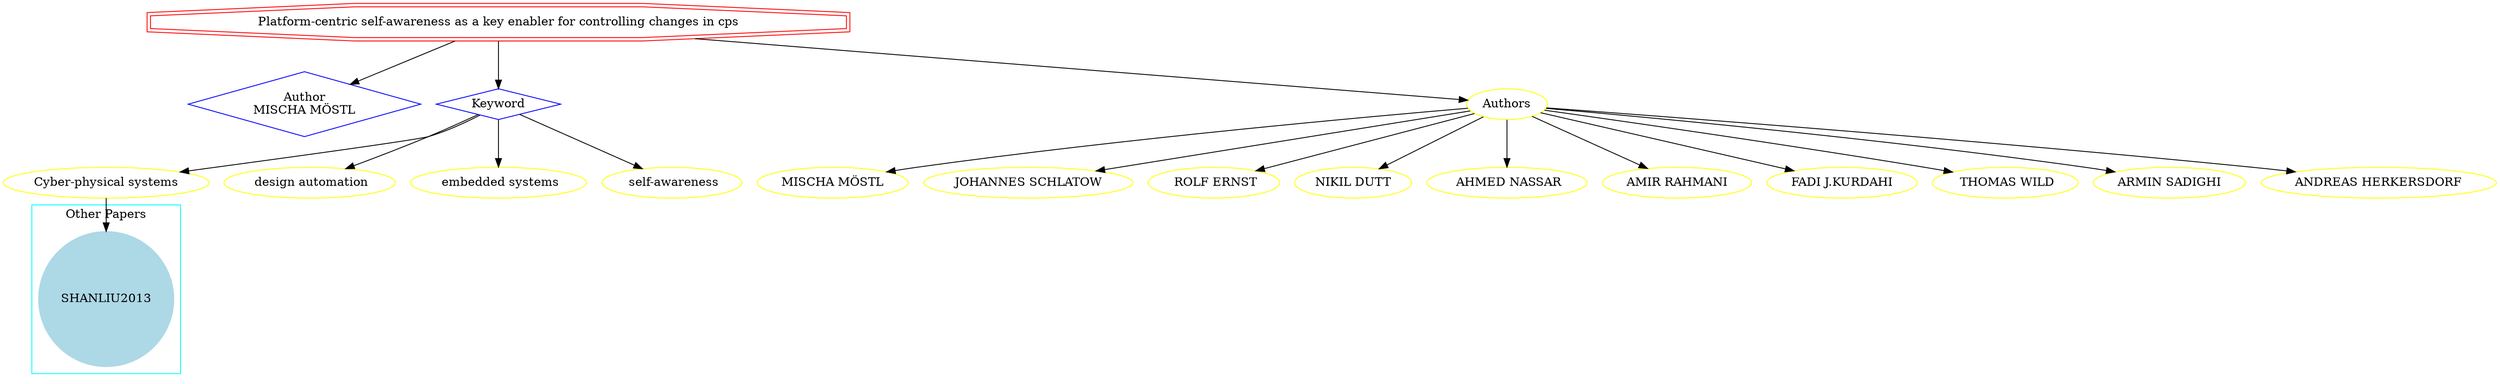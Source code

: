 strict digraph mind_map49 {
	node [color=red shape=doubleoctagon]
	"Platform-centric self-awareness as a key enabler for controlling changes in cps"
	node [color=blue shape=diamond]
	"Author
MISCHA MÖSTL"
	Keyword
	"Platform-centric self-awareness as a key enabler for controlling changes in cps" -> "Author
MISCHA MÖSTL"
	"Platform-centric self-awareness as a key enabler for controlling changes in cps" -> Keyword
	node [color=yellow shape=ellipse]
	"Cyber-physical systems"
	Keyword -> "Cyber-physical systems"
	" design automation"
	Keyword -> " design automation"
	" embedded systems"
	Keyword -> " embedded systems"
	" self-awareness"
	Keyword -> " self-awareness"
	subgraph cluster_0 {
		node [style=filled]
		node [color=lightblue shape=circle]
		label="Other Papers"
		color=cyan
		SHANLIU2013
	}
	"Cyber-physical systems" -> SHANLIU2013
	"Platform-centric self-awareness as a key enabler for controlling changes in cps" -> Authors
	Authors -> "MISCHA MÖSTL"
	Authors -> "JOHANNES SCHLATOW"
	Authors -> " ROLF ERNST"
	Authors -> "NIKIL DUTT"
	Authors -> " AHMED NASSAR"
	Authors -> "AMIR RAHMANI"
	Authors -> "FADI J.KURDAHI"
	Authors -> " THOMAS WILD"
	Authors -> "ARMIN SADIGHI"
	Authors -> "ANDREAS HERKERSDORF"
}
